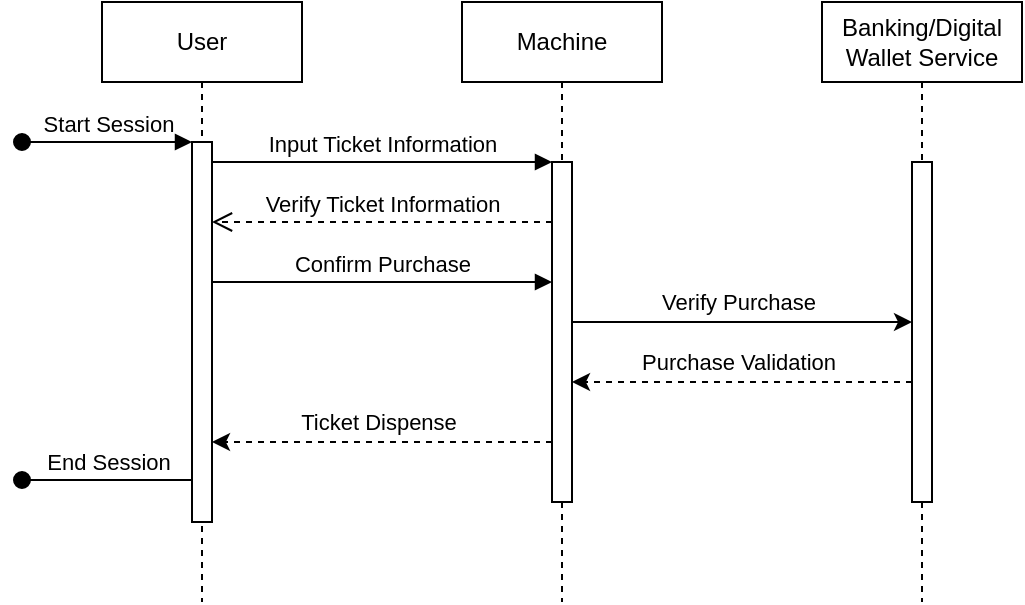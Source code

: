 <mxfile version="21.0.8" type="device"><diagram name="Page-1" id="2YBvvXClWsGukQMizWep"><mxGraphModel dx="1257" dy="248" grid="1" gridSize="10" guides="1" tooltips="1" connect="1" arrows="1" fold="1" page="1" pageScale="1" pageWidth="850" pageHeight="1100" math="0" shadow="0"><root><mxCell id="0"/><mxCell id="1" parent="0"/><mxCell id="aM9ryv3xv72pqoxQDRHE-1" value="User" style="shape=umlLifeline;perimeter=lifelinePerimeter;whiteSpace=wrap;html=1;container=0;dropTarget=0;collapsible=0;recursiveResize=0;outlineConnect=0;portConstraint=eastwest;newEdgeStyle={&quot;edgeStyle&quot;:&quot;elbowEdgeStyle&quot;,&quot;elbow&quot;:&quot;vertical&quot;,&quot;curved&quot;:0,&quot;rounded&quot;:0};" parent="1" vertex="1"><mxGeometry x="40" y="40" width="100" height="300" as="geometry"/></mxCell><mxCell id="aM9ryv3xv72pqoxQDRHE-2" value="" style="html=1;points=[];perimeter=orthogonalPerimeter;outlineConnect=0;targetShapes=umlLifeline;portConstraint=eastwest;newEdgeStyle={&quot;edgeStyle&quot;:&quot;elbowEdgeStyle&quot;,&quot;elbow&quot;:&quot;vertical&quot;,&quot;curved&quot;:0,&quot;rounded&quot;:0};" parent="aM9ryv3xv72pqoxQDRHE-1" vertex="1"><mxGeometry x="45" y="70" width="10" height="190" as="geometry"/></mxCell><mxCell id="aM9ryv3xv72pqoxQDRHE-3" value="Start Session" style="html=1;verticalAlign=bottom;startArrow=oval;endArrow=block;startSize=8;edgeStyle=elbowEdgeStyle;elbow=vertical;curved=0;rounded=0;" parent="aM9ryv3xv72pqoxQDRHE-1" target="aM9ryv3xv72pqoxQDRHE-2" edge="1"><mxGeometry relative="1" as="geometry"><mxPoint x="-40" y="70" as="sourcePoint"/></mxGeometry></mxCell><mxCell id="aM9ryv3xv72pqoxQDRHE-5" value="Machine" style="shape=umlLifeline;perimeter=lifelinePerimeter;whiteSpace=wrap;html=1;container=0;dropTarget=0;collapsible=0;recursiveResize=0;outlineConnect=0;portConstraint=eastwest;newEdgeStyle={&quot;edgeStyle&quot;:&quot;elbowEdgeStyle&quot;,&quot;elbow&quot;:&quot;vertical&quot;,&quot;curved&quot;:0,&quot;rounded&quot;:0};" parent="1" vertex="1"><mxGeometry x="220" y="40" width="100" height="300" as="geometry"/></mxCell><mxCell id="aM9ryv3xv72pqoxQDRHE-6" value="" style="html=1;points=[];perimeter=orthogonalPerimeter;outlineConnect=0;targetShapes=umlLifeline;portConstraint=eastwest;newEdgeStyle={&quot;edgeStyle&quot;:&quot;elbowEdgeStyle&quot;,&quot;elbow&quot;:&quot;vertical&quot;,&quot;curved&quot;:0,&quot;rounded&quot;:0};" parent="aM9ryv3xv72pqoxQDRHE-5" vertex="1"><mxGeometry x="45" y="80" width="10" height="170" as="geometry"/></mxCell><mxCell id="aM9ryv3xv72pqoxQDRHE-7" value="Input Ticket Information" style="html=1;verticalAlign=bottom;endArrow=block;edgeStyle=elbowEdgeStyle;elbow=vertical;curved=0;rounded=0;" parent="1" source="aM9ryv3xv72pqoxQDRHE-2" target="aM9ryv3xv72pqoxQDRHE-6" edge="1"><mxGeometry relative="1" as="geometry"><mxPoint x="195" y="130" as="sourcePoint"/><Array as="points"><mxPoint x="180" y="120"/></Array></mxGeometry></mxCell><mxCell id="jG9SOtDdqMIIuTBSolYg-1" value="Banking/Digital Wallet Service" style="shape=umlLifeline;perimeter=lifelinePerimeter;whiteSpace=wrap;html=1;container=0;dropTarget=0;collapsible=0;recursiveResize=0;outlineConnect=0;portConstraint=eastwest;newEdgeStyle={&quot;edgeStyle&quot;:&quot;elbowEdgeStyle&quot;,&quot;elbow&quot;:&quot;vertical&quot;,&quot;curved&quot;:0,&quot;rounded&quot;:0};" vertex="1" parent="1"><mxGeometry x="400" y="40" width="100" height="300" as="geometry"/></mxCell><mxCell id="jG9SOtDdqMIIuTBSolYg-2" value="" style="html=1;points=[];perimeter=orthogonalPerimeter;outlineConnect=0;targetShapes=umlLifeline;portConstraint=eastwest;newEdgeStyle={&quot;edgeStyle&quot;:&quot;elbowEdgeStyle&quot;,&quot;elbow&quot;:&quot;vertical&quot;,&quot;curved&quot;:0,&quot;rounded&quot;:0};" vertex="1" parent="jG9SOtDdqMIIuTBSolYg-1"><mxGeometry x="45" y="80" width="10" height="170" as="geometry"/></mxCell><mxCell id="jG9SOtDdqMIIuTBSolYg-6" value="Verify Ticket Information" style="html=1;verticalAlign=bottom;endArrow=open;dashed=1;endSize=8;edgeStyle=elbowEdgeStyle;elbow=vertical;curved=0;rounded=0;" edge="1" parent="1"><mxGeometry relative="1" as="geometry"><mxPoint x="95" y="150" as="targetPoint"/><Array as="points"><mxPoint x="190" y="150"/></Array><mxPoint x="265" y="150" as="sourcePoint"/><mxPoint as="offset"/></mxGeometry></mxCell><mxCell id="jG9SOtDdqMIIuTBSolYg-12" value="Confirm Purchase" style="html=1;verticalAlign=bottom;endArrow=block;edgeStyle=elbowEdgeStyle;elbow=vertical;curved=0;rounded=0;" edge="1" parent="1"><mxGeometry relative="1" as="geometry"><mxPoint x="95" y="180" as="sourcePoint"/><Array as="points"><mxPoint x="180" y="180"/></Array><mxPoint x="265" y="180" as="targetPoint"/></mxGeometry></mxCell><mxCell id="jG9SOtDdqMIIuTBSolYg-13" value="Verify Purchase" style="edgeStyle=elbowEdgeStyle;rounded=0;orthogonalLoop=1;jettySize=auto;html=1;elbow=vertical;curved=0;" edge="1" parent="1" source="aM9ryv3xv72pqoxQDRHE-6" target="jG9SOtDdqMIIuTBSolYg-2"><mxGeometry x="-0.026" y="10" relative="1" as="geometry"><Array as="points"><mxPoint x="310" y="200"/><mxPoint x="360" y="190"/><mxPoint x="350" y="190"/></Array><mxPoint as="offset"/></mxGeometry></mxCell><mxCell id="jG9SOtDdqMIIuTBSolYg-15" style="edgeStyle=elbowEdgeStyle;rounded=0;orthogonalLoop=1;jettySize=auto;html=1;elbow=vertical;curved=0;dashed=1;" edge="1" parent="1"><mxGeometry relative="1" as="geometry"><mxPoint x="445" y="230" as="sourcePoint"/><mxPoint x="275" y="230" as="targetPoint"/><Array as="points"><mxPoint x="400" y="230"/><mxPoint x="420" y="220"/><mxPoint x="390" y="220"/><mxPoint x="370" y="230"/></Array></mxGeometry></mxCell><mxCell id="jG9SOtDdqMIIuTBSolYg-17" value="Purchase Validation" style="edgeLabel;html=1;align=center;verticalAlign=middle;resizable=0;points=[];" vertex="1" connectable="0" parent="jG9SOtDdqMIIuTBSolYg-15"><mxGeometry x="0.026" y="-1" relative="1" as="geometry"><mxPoint y="-9" as="offset"/></mxGeometry></mxCell><mxCell id="jG9SOtDdqMIIuTBSolYg-18" style="edgeStyle=elbowEdgeStyle;rounded=0;orthogonalLoop=1;jettySize=auto;html=1;elbow=vertical;curved=0;dashed=1;" edge="1" parent="1"><mxGeometry relative="1" as="geometry"><mxPoint x="265" y="260" as="sourcePoint"/><mxPoint x="95" y="260" as="targetPoint"/><Array as="points"><mxPoint x="220" y="260"/><mxPoint x="240" y="250"/><mxPoint x="210" y="250"/><mxPoint x="190" y="260"/></Array></mxGeometry></mxCell><mxCell id="jG9SOtDdqMIIuTBSolYg-19" value="Ticket Dispense" style="edgeLabel;html=1;align=center;verticalAlign=middle;resizable=0;points=[];" vertex="1" connectable="0" parent="jG9SOtDdqMIIuTBSolYg-18"><mxGeometry x="0.026" y="-1" relative="1" as="geometry"><mxPoint y="-9" as="offset"/></mxGeometry></mxCell><mxCell id="jG9SOtDdqMIIuTBSolYg-21" value="End Session" style="html=1;verticalAlign=bottom;startArrow=oval;endArrow=none;startSize=8;edgeStyle=elbowEdgeStyle;elbow=vertical;curved=0;rounded=0;endFill=0;" edge="1" parent="1"><mxGeometry relative="1" as="geometry"><mxPoint y="279" as="sourcePoint"/><mxPoint x="85" y="279" as="targetPoint"/></mxGeometry></mxCell></root></mxGraphModel></diagram></mxfile>